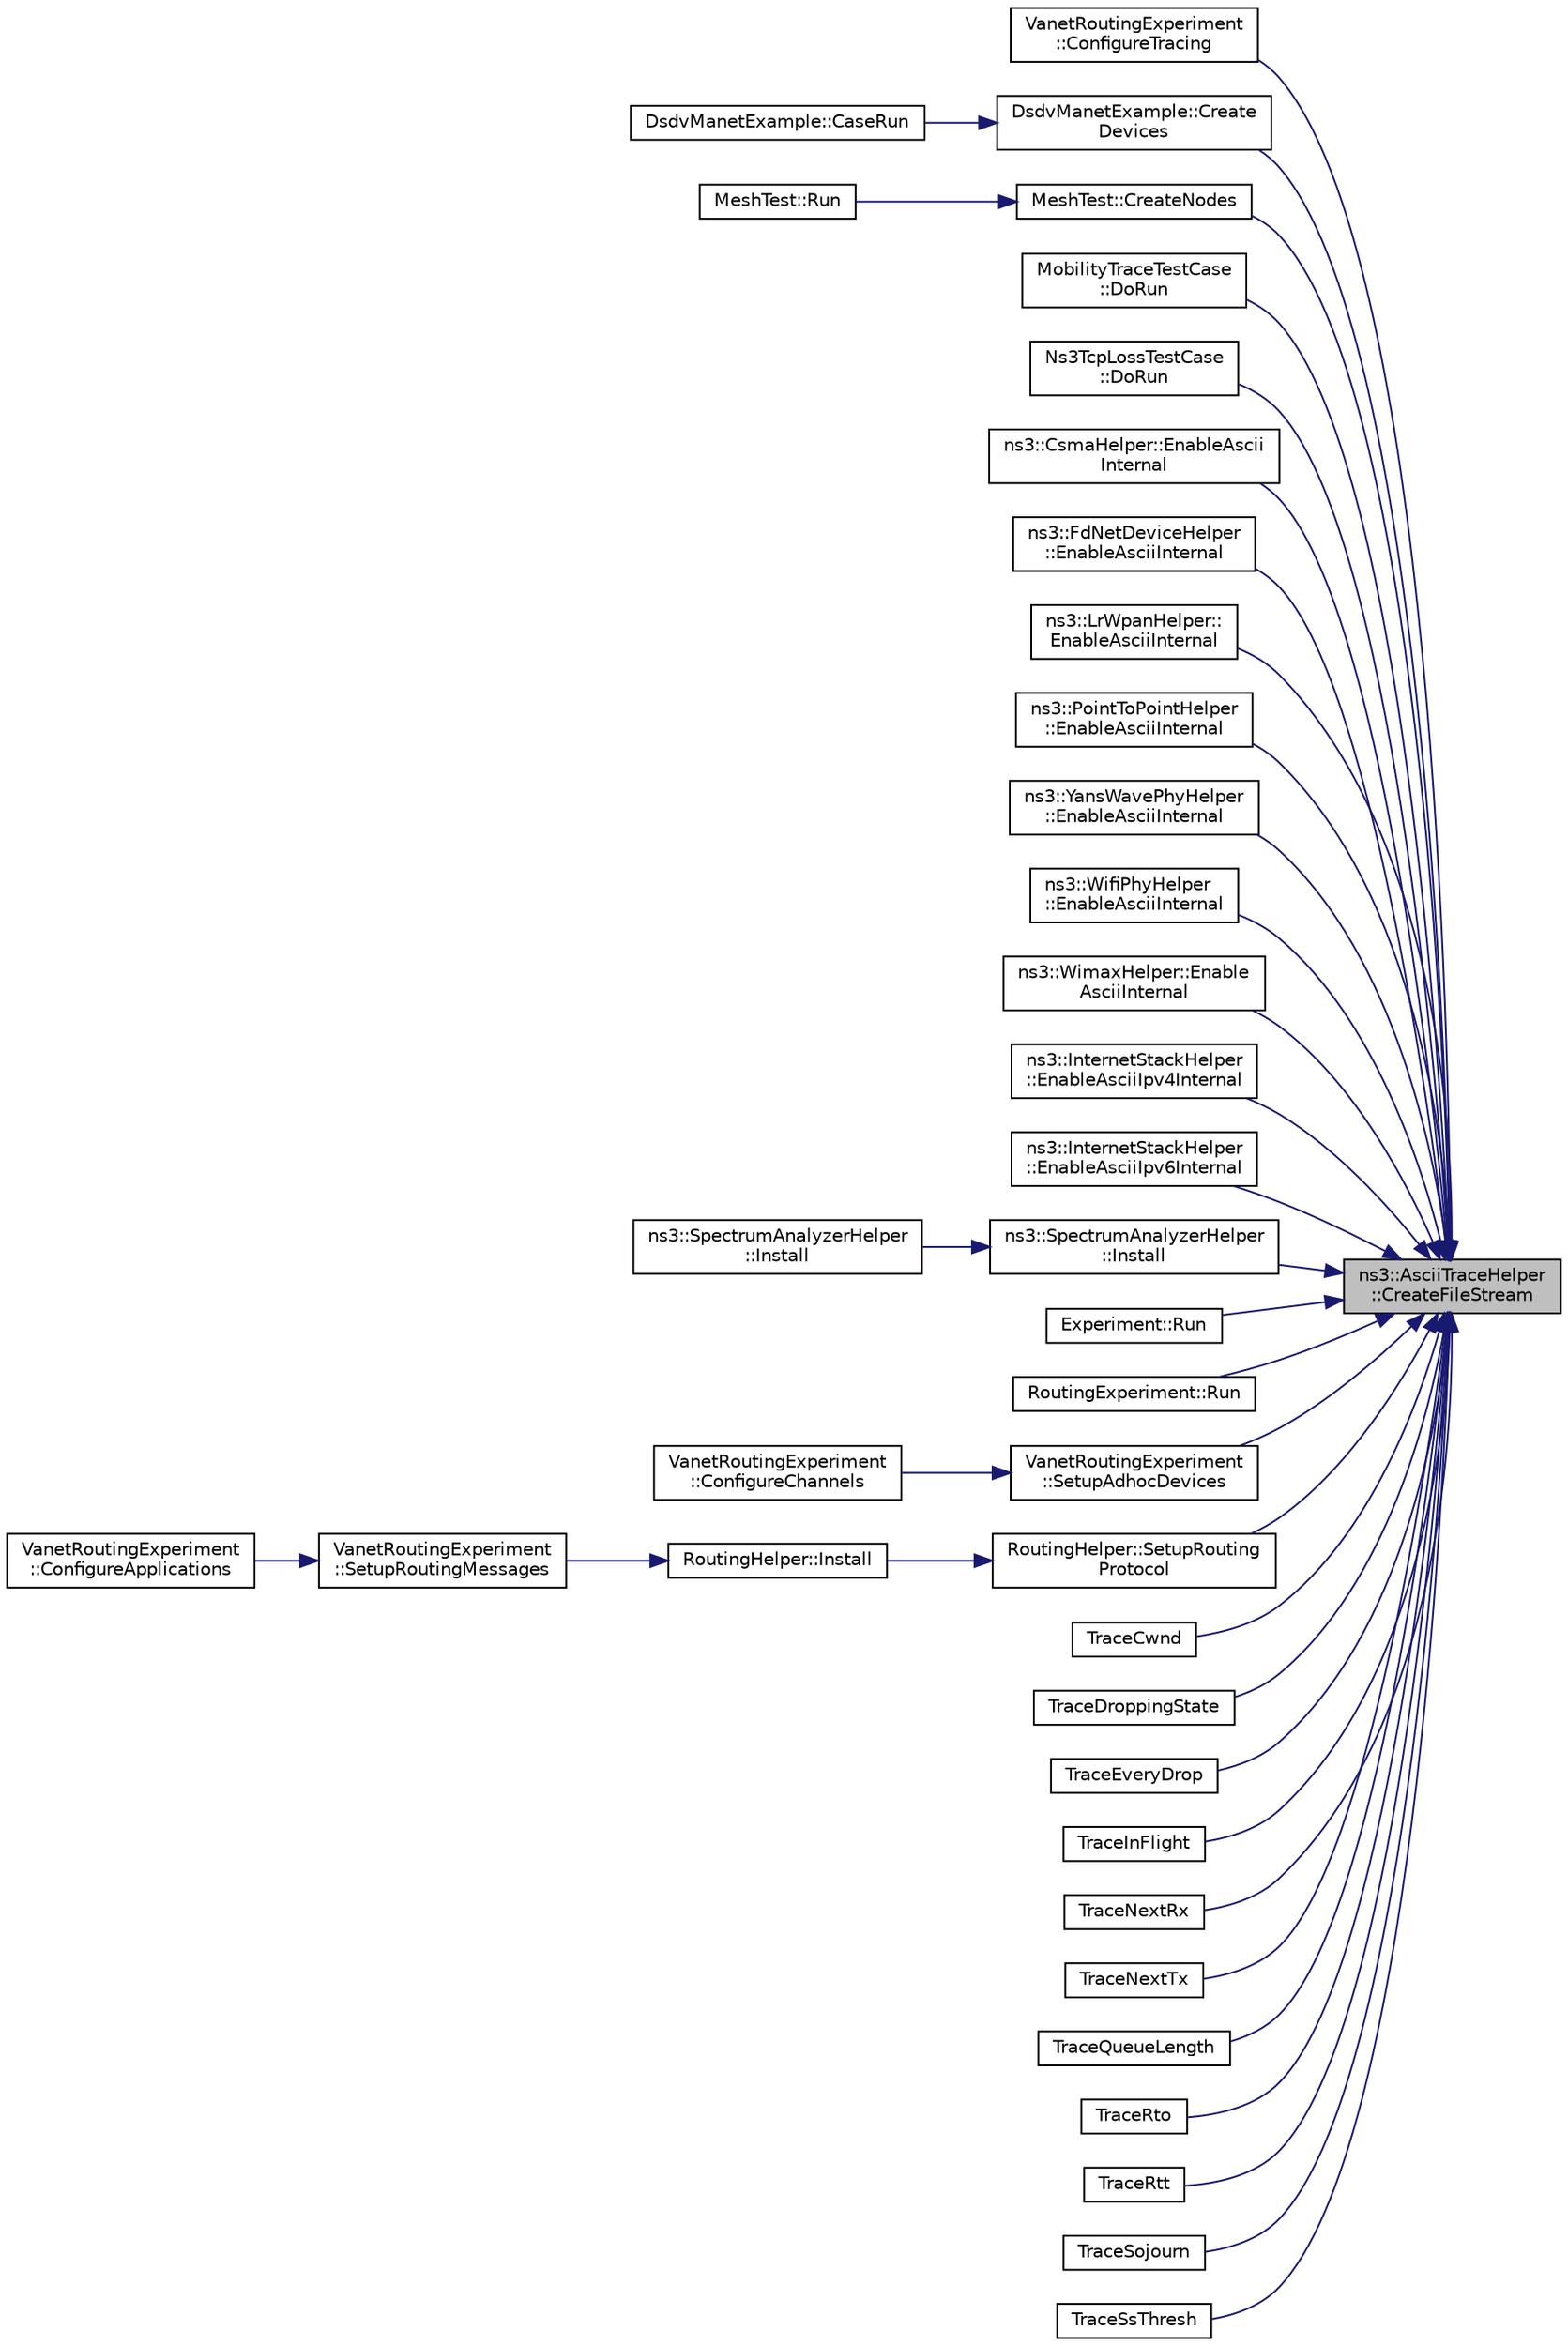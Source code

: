 digraph "ns3::AsciiTraceHelper::CreateFileStream"
{
 // LATEX_PDF_SIZE
  edge [fontname="Helvetica",fontsize="10",labelfontname="Helvetica",labelfontsize="10"];
  node [fontname="Helvetica",fontsize="10",shape=record];
  rankdir="RL";
  Node1 [label="ns3::AsciiTraceHelper\l::CreateFileStream",height=0.2,width=0.4,color="black", fillcolor="grey75", style="filled", fontcolor="black",tooltip="Create and initialize an output stream object we'll use to write the traced bits."];
  Node1 -> Node2 [dir="back",color="midnightblue",fontsize="10",style="solid",fontname="Helvetica"];
  Node2 [label="VanetRoutingExperiment\l::ConfigureTracing",height=0.2,width=0.4,color="black", fillcolor="white", style="filled",URL="$class_vanet_routing_experiment.html#a8e298dd2353eae14bbf00009e728885e",tooltip="Configure tracing."];
  Node1 -> Node3 [dir="back",color="midnightblue",fontsize="10",style="solid",fontname="Helvetica"];
  Node3 [label="DsdvManetExample::Create\lDevices",height=0.2,width=0.4,color="black", fillcolor="white", style="filled",URL="$class_dsdv_manet_example.html#a9fb80e0db3a88ca03cf832331cfc89ba",tooltip="Create and initialize all devices."];
  Node3 -> Node4 [dir="back",color="midnightblue",fontsize="10",style="solid",fontname="Helvetica"];
  Node4 [label="DsdvManetExample::CaseRun",height=0.2,width=0.4,color="black", fillcolor="white", style="filled",URL="$class_dsdv_manet_example.html#aa61b3622afce14d04f2cf656fba31f4d",tooltip="Run function."];
  Node1 -> Node5 [dir="back",color="midnightblue",fontsize="10",style="solid",fontname="Helvetica"];
  Node5 [label="MeshTest::CreateNodes",height=0.2,width=0.4,color="black", fillcolor="white", style="filled",URL="$class_mesh_test.html#aa1eb18d555ebcf925e9bdc13e4e57ee0",tooltip="Create nodes and setup their mobility."];
  Node5 -> Node6 [dir="back",color="midnightblue",fontsize="10",style="solid",fontname="Helvetica"];
  Node6 [label="MeshTest::Run",height=0.2,width=0.4,color="black", fillcolor="white", style="filled",URL="$class_mesh_test.html#aef875ab767a18a8732de07aea724681c",tooltip="Run test."];
  Node1 -> Node7 [dir="back",color="midnightblue",fontsize="10",style="solid",fontname="Helvetica"];
  Node7 [label="MobilityTraceTestCase\l::DoRun",height=0.2,width=0.4,color="black", fillcolor="white", style="filled",URL="$class_mobility_trace_test_case.html#ae30ac31273ee7b04d922588517c14ca8",tooltip="Implementation to actually run this TestCase."];
  Node1 -> Node8 [dir="back",color="midnightblue",fontsize="10",style="solid",fontname="Helvetica"];
  Node8 [label="Ns3TcpLossTestCase\l::DoRun",height=0.2,width=0.4,color="black", fillcolor="white", style="filled",URL="$class_ns3_tcp_loss_test_case.html#aa6494c8b5df42627efd9625374b2eeeb",tooltip="Implementation to actually run this TestCase."];
  Node1 -> Node9 [dir="back",color="midnightblue",fontsize="10",style="solid",fontname="Helvetica"];
  Node9 [label="ns3::CsmaHelper::EnableAscii\lInternal",height=0.2,width=0.4,color="black", fillcolor="white", style="filled",URL="$classns3_1_1_csma_helper.html#af2eac110641882febd39247258efda54",tooltip="Enable ascii trace output on the indicated net device."];
  Node1 -> Node10 [dir="back",color="midnightblue",fontsize="10",style="solid",fontname="Helvetica"];
  Node10 [label="ns3::FdNetDeviceHelper\l::EnableAsciiInternal",height=0.2,width=0.4,color="black", fillcolor="white", style="filled",URL="$classns3_1_1_fd_net_device_helper.html#ae302a206158bfda94ddea64b711854d2",tooltip="Enable ascii trace output on the indicated net device."];
  Node1 -> Node11 [dir="back",color="midnightblue",fontsize="10",style="solid",fontname="Helvetica"];
  Node11 [label="ns3::LrWpanHelper::\lEnableAsciiInternal",height=0.2,width=0.4,color="black", fillcolor="white", style="filled",URL="$classns3_1_1_lr_wpan_helper.html#a0accf3ecc8c464cde332c92dca565c05",tooltip="Enable ascii trace output on the indicated net device."];
  Node1 -> Node12 [dir="back",color="midnightblue",fontsize="10",style="solid",fontname="Helvetica"];
  Node12 [label="ns3::PointToPointHelper\l::EnableAsciiInternal",height=0.2,width=0.4,color="black", fillcolor="white", style="filled",URL="$classns3_1_1_point_to_point_helper.html#a500491e31095208060544b015d1112d5",tooltip="Enable ascii trace output on the indicated net device."];
  Node1 -> Node13 [dir="back",color="midnightblue",fontsize="10",style="solid",fontname="Helvetica"];
  Node13 [label="ns3::YansWavePhyHelper\l::EnableAsciiInternal",height=0.2,width=0.4,color="black", fillcolor="white", style="filled",URL="$classns3_1_1_yans_wave_phy_helper.html#ad015eeeabbdf7522d52de94d22fcc207",tooltip="Enable ascii trace output on the indicated net device."];
  Node1 -> Node14 [dir="back",color="midnightblue",fontsize="10",style="solid",fontname="Helvetica"];
  Node14 [label="ns3::WifiPhyHelper\l::EnableAsciiInternal",height=0.2,width=0.4,color="black", fillcolor="white", style="filled",URL="$classns3_1_1_wifi_phy_helper.html#a930fe270c6c08af23d5333b87ed5997b",tooltip="Enable ASCII trace output on the indicated net device."];
  Node1 -> Node15 [dir="back",color="midnightblue",fontsize="10",style="solid",fontname="Helvetica"];
  Node15 [label="ns3::WimaxHelper::Enable\lAsciiInternal",height=0.2,width=0.4,color="black", fillcolor="white", style="filled",URL="$classns3_1_1_wimax_helper.html#a17c3c18e993e68328621e3a36d5cc350",tooltip="Enable ascii trace output on the indicated net device."];
  Node1 -> Node16 [dir="back",color="midnightblue",fontsize="10",style="solid",fontname="Helvetica"];
  Node16 [label="ns3::InternetStackHelper\l::EnableAsciiIpv4Internal",height=0.2,width=0.4,color="black", fillcolor="white", style="filled",URL="$classns3_1_1_internet_stack_helper.html#ab09a45882051edfc4881fc751ccbdd48",tooltip="Enable ascii trace output on the indicated Ipv4 and interface pair."];
  Node1 -> Node17 [dir="back",color="midnightblue",fontsize="10",style="solid",fontname="Helvetica"];
  Node17 [label="ns3::InternetStackHelper\l::EnableAsciiIpv6Internal",height=0.2,width=0.4,color="black", fillcolor="white", style="filled",URL="$classns3_1_1_internet_stack_helper.html#a812b901ab8c2aff1f7feca6a9864b9c2",tooltip="Enable ascii trace output on the indicated Ipv6 and interface pair."];
  Node1 -> Node18 [dir="back",color="midnightblue",fontsize="10",style="solid",fontname="Helvetica"];
  Node18 [label="ns3::SpectrumAnalyzerHelper\l::Install",height=0.2,width=0.4,color="black", fillcolor="white", style="filled",URL="$classns3_1_1_spectrum_analyzer_helper.html#a32d0b627f609f9c61f7d7043f1d779af",tooltip=" "];
  Node18 -> Node19 [dir="back",color="midnightblue",fontsize="10",style="solid",fontname="Helvetica"];
  Node19 [label="ns3::SpectrumAnalyzerHelper\l::Install",height=0.2,width=0.4,color="black", fillcolor="white", style="filled",URL="$classns3_1_1_spectrum_analyzer_helper.html#a30f8a94f79a0e65a0efe1ad283f6fa5b",tooltip=" "];
  Node1 -> Node20 [dir="back",color="midnightblue",fontsize="10",style="solid",fontname="Helvetica"];
  Node20 [label="Experiment::Run",height=0.2,width=0.4,color="black", fillcolor="white", style="filled",URL="$class_experiment.html#a285438b7f699a66739293558a6ba0456",tooltip=" "];
  Node1 -> Node21 [dir="back",color="midnightblue",fontsize="10",style="solid",fontname="Helvetica"];
  Node21 [label="RoutingExperiment::Run",height=0.2,width=0.4,color="black", fillcolor="white", style="filled",URL="$class_routing_experiment.html#a622c04e410004c2b738f0320ae1d16c2",tooltip=" "];
  Node1 -> Node22 [dir="back",color="midnightblue",fontsize="10",style="solid",fontname="Helvetica"];
  Node22 [label="VanetRoutingExperiment\l::SetupAdhocDevices",height=0.2,width=0.4,color="black", fillcolor="white", style="filled",URL="$class_vanet_routing_experiment.html#a8de4279cfaf91886970596e9ba8a4a75",tooltip="Set up the adhoc devices."];
  Node22 -> Node23 [dir="back",color="midnightblue",fontsize="10",style="solid",fontname="Helvetica"];
  Node23 [label="VanetRoutingExperiment\l::ConfigureChannels",height=0.2,width=0.4,color="black", fillcolor="white", style="filled",URL="$class_vanet_routing_experiment.html#adcb4d2d4146919dc6f2cbdc183068e6a",tooltip="Configure channels."];
  Node1 -> Node24 [dir="back",color="midnightblue",fontsize="10",style="solid",fontname="Helvetica"];
  Node24 [label="RoutingHelper::SetupRouting\lProtocol",height=0.2,width=0.4,color="black", fillcolor="white", style="filled",URL="$class_routing_helper.html#a78ef84cd47fa44fd06015e7e157b8404",tooltip="Sets up the protocol protocol on the nodes."];
  Node24 -> Node25 [dir="back",color="midnightblue",fontsize="10",style="solid",fontname="Helvetica"];
  Node25 [label="RoutingHelper::Install",height=0.2,width=0.4,color="black", fillcolor="white", style="filled",URL="$class_routing_helper.html#aaf78f59b3e8259f18029a594acfc01b6",tooltip="Installs routing functionality on nodes and their devices and interfaces."];
  Node25 -> Node26 [dir="back",color="midnightblue",fontsize="10",style="solid",fontname="Helvetica"];
  Node26 [label="VanetRoutingExperiment\l::SetupRoutingMessages",height=0.2,width=0.4,color="black", fillcolor="white", style="filled",URL="$class_vanet_routing_experiment.html#a43acab75ab7e3ed90764af8e53d622e5",tooltip="Set up generation of packets to be routed through the vehicular network."];
  Node26 -> Node27 [dir="back",color="midnightblue",fontsize="10",style="solid",fontname="Helvetica"];
  Node27 [label="VanetRoutingExperiment\l::ConfigureApplications",height=0.2,width=0.4,color="black", fillcolor="white", style="filled",URL="$class_vanet_routing_experiment.html#ac9ec4394e60b165e355ddbe1eecc78fd",tooltip="Configure applications."];
  Node1 -> Node28 [dir="back",color="midnightblue",fontsize="10",style="solid",fontname="Helvetica"];
  Node28 [label="TraceCwnd",height=0.2,width=0.4,color="black", fillcolor="white", style="filled",URL="$tcp-variants-comparison_8cc.html#aec5789386c647effcc6f177c8aa1684c",tooltip=" "];
  Node1 -> Node29 [dir="back",color="midnightblue",fontsize="10",style="solid",fontname="Helvetica"];
  Node29 [label="TraceDroppingState",height=0.2,width=0.4,color="black", fillcolor="white", style="filled",URL="$codel-vs-pfifo-asymmetric_8cc.html#a20d7d9452b7e5c42ebc464a728682614",tooltip=" "];
  Node1 -> Node30 [dir="back",color="midnightblue",fontsize="10",style="solid",fontname="Helvetica"];
  Node30 [label="TraceEveryDrop",height=0.2,width=0.4,color="black", fillcolor="white", style="filled",URL="$codel-vs-pfifo-asymmetric_8cc.html#acc8c5885e95cf5d91788a281acfe977f",tooltip=" "];
  Node1 -> Node31 [dir="back",color="midnightblue",fontsize="10",style="solid",fontname="Helvetica"];
  Node31 [label="TraceInFlight",height=0.2,width=0.4,color="black", fillcolor="white", style="filled",URL="$tcp-variants-comparison_8cc.html#a9a66530c95f5ff5d9f47fa87701f9090",tooltip=" "];
  Node1 -> Node32 [dir="back",color="midnightblue",fontsize="10",style="solid",fontname="Helvetica"];
  Node32 [label="TraceNextRx",height=0.2,width=0.4,color="black", fillcolor="white", style="filled",URL="$tcp-variants-comparison_8cc.html#ad86b7659bf6ec1d9a9de110671d02d9a",tooltip=" "];
  Node1 -> Node33 [dir="back",color="midnightblue",fontsize="10",style="solid",fontname="Helvetica"];
  Node33 [label="TraceNextTx",height=0.2,width=0.4,color="black", fillcolor="white", style="filled",URL="$tcp-variants-comparison_8cc.html#a11392128437379ef82f79b01b575915b",tooltip=" "];
  Node1 -> Node34 [dir="back",color="midnightblue",fontsize="10",style="solid",fontname="Helvetica"];
  Node34 [label="TraceQueueLength",height=0.2,width=0.4,color="black", fillcolor="white", style="filled",URL="$codel-vs-pfifo-asymmetric_8cc.html#ad42ad75e7dad477cc7b101512f13f0a9",tooltip=" "];
  Node1 -> Node35 [dir="back",color="midnightblue",fontsize="10",style="solid",fontname="Helvetica"];
  Node35 [label="TraceRto",height=0.2,width=0.4,color="black", fillcolor="white", style="filled",URL="$tcp-variants-comparison_8cc.html#aeb95d3354d72ed29c4983cf30f9375e5",tooltip=" "];
  Node1 -> Node36 [dir="back",color="midnightblue",fontsize="10",style="solid",fontname="Helvetica"];
  Node36 [label="TraceRtt",height=0.2,width=0.4,color="black", fillcolor="white", style="filled",URL="$tcp-variants-comparison_8cc.html#a728e0bc12db7cce5d20fa07e4431ed16",tooltip=" "];
  Node1 -> Node37 [dir="back",color="midnightblue",fontsize="10",style="solid",fontname="Helvetica"];
  Node37 [label="TraceSojourn",height=0.2,width=0.4,color="black", fillcolor="white", style="filled",URL="$codel-vs-pfifo-asymmetric_8cc.html#aa8f91732b16706b6be64dda090e6d90e",tooltip=" "];
  Node1 -> Node38 [dir="back",color="midnightblue",fontsize="10",style="solid",fontname="Helvetica"];
  Node38 [label="TraceSsThresh",height=0.2,width=0.4,color="black", fillcolor="white", style="filled",URL="$tcp-variants-comparison_8cc.html#a389074868f8e0f36b76ddc7e7599d2af",tooltip=" "];
}
